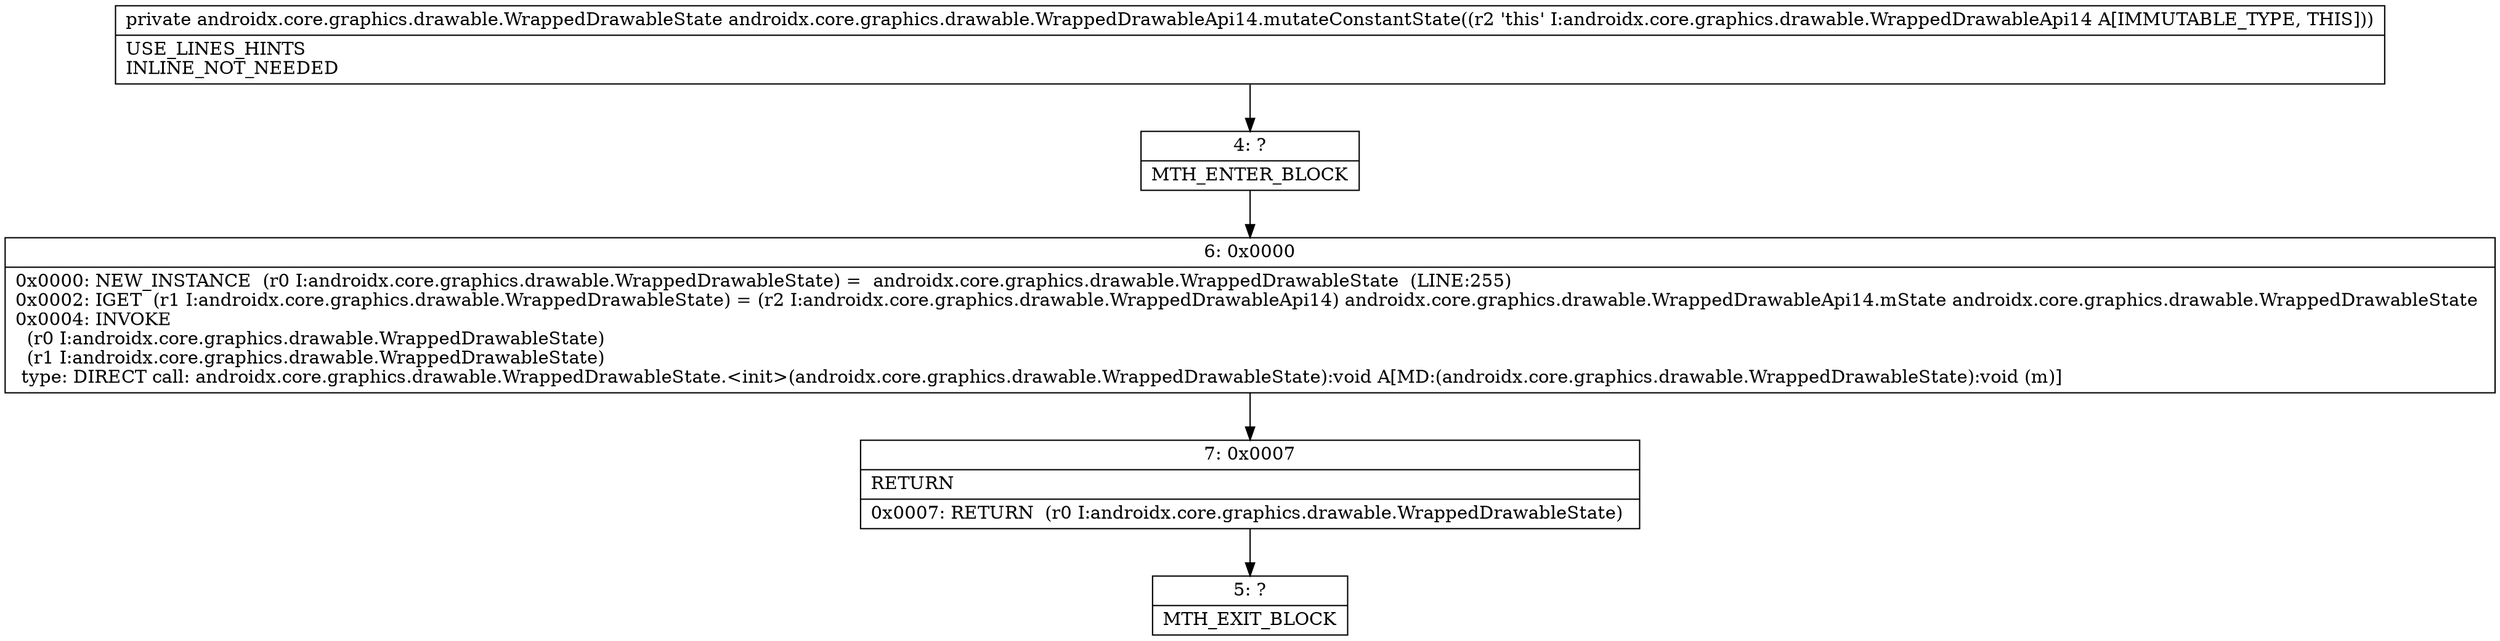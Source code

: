 digraph "CFG forandroidx.core.graphics.drawable.WrappedDrawableApi14.mutateConstantState()Landroidx\/core\/graphics\/drawable\/WrappedDrawableState;" {
Node_4 [shape=record,label="{4\:\ ?|MTH_ENTER_BLOCK\l}"];
Node_6 [shape=record,label="{6\:\ 0x0000|0x0000: NEW_INSTANCE  (r0 I:androidx.core.graphics.drawable.WrappedDrawableState) =  androidx.core.graphics.drawable.WrappedDrawableState  (LINE:255)\l0x0002: IGET  (r1 I:androidx.core.graphics.drawable.WrappedDrawableState) = (r2 I:androidx.core.graphics.drawable.WrappedDrawableApi14) androidx.core.graphics.drawable.WrappedDrawableApi14.mState androidx.core.graphics.drawable.WrappedDrawableState \l0x0004: INVOKE  \l  (r0 I:androidx.core.graphics.drawable.WrappedDrawableState)\l  (r1 I:androidx.core.graphics.drawable.WrappedDrawableState)\l type: DIRECT call: androidx.core.graphics.drawable.WrappedDrawableState.\<init\>(androidx.core.graphics.drawable.WrappedDrawableState):void A[MD:(androidx.core.graphics.drawable.WrappedDrawableState):void (m)]\l}"];
Node_7 [shape=record,label="{7\:\ 0x0007|RETURN\l|0x0007: RETURN  (r0 I:androidx.core.graphics.drawable.WrappedDrawableState) \l}"];
Node_5 [shape=record,label="{5\:\ ?|MTH_EXIT_BLOCK\l}"];
MethodNode[shape=record,label="{private androidx.core.graphics.drawable.WrappedDrawableState androidx.core.graphics.drawable.WrappedDrawableApi14.mutateConstantState((r2 'this' I:androidx.core.graphics.drawable.WrappedDrawableApi14 A[IMMUTABLE_TYPE, THIS]))  | USE_LINES_HINTS\lINLINE_NOT_NEEDED\l}"];
MethodNode -> Node_4;Node_4 -> Node_6;
Node_6 -> Node_7;
Node_7 -> Node_5;
}

